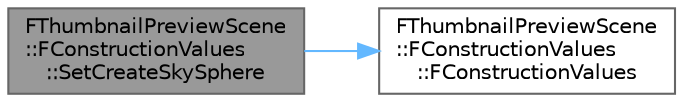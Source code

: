 digraph "FThumbnailPreviewScene::FConstructionValues::SetCreateSkySphere"
{
 // INTERACTIVE_SVG=YES
 // LATEX_PDF_SIZE
  bgcolor="transparent";
  edge [fontname=Helvetica,fontsize=10,labelfontname=Helvetica,labelfontsize=10];
  node [fontname=Helvetica,fontsize=10,shape=box,height=0.2,width=0.4];
  rankdir="LR";
  Node1 [id="Node000001",label="FThumbnailPreviewScene\l::FConstructionValues\l::SetCreateSkySphere",height=0.2,width=0.4,color="gray40", fillcolor="grey60", style="filled", fontcolor="black",tooltip=" "];
  Node1 -> Node2 [id="edge1_Node000001_Node000002",color="steelblue1",style="solid",tooltip=" "];
  Node2 [id="Node000002",label="FThumbnailPreviewScene\l::FConstructionValues\l::FConstructionValues",height=0.2,width=0.4,color="grey40", fillcolor="white", style="filled",URL="$d1/d73/structFThumbnailPreviewScene_1_1FConstructionValues.html#a3e0e0a9b53a79844f05517856a074d33",tooltip=" "];
}

